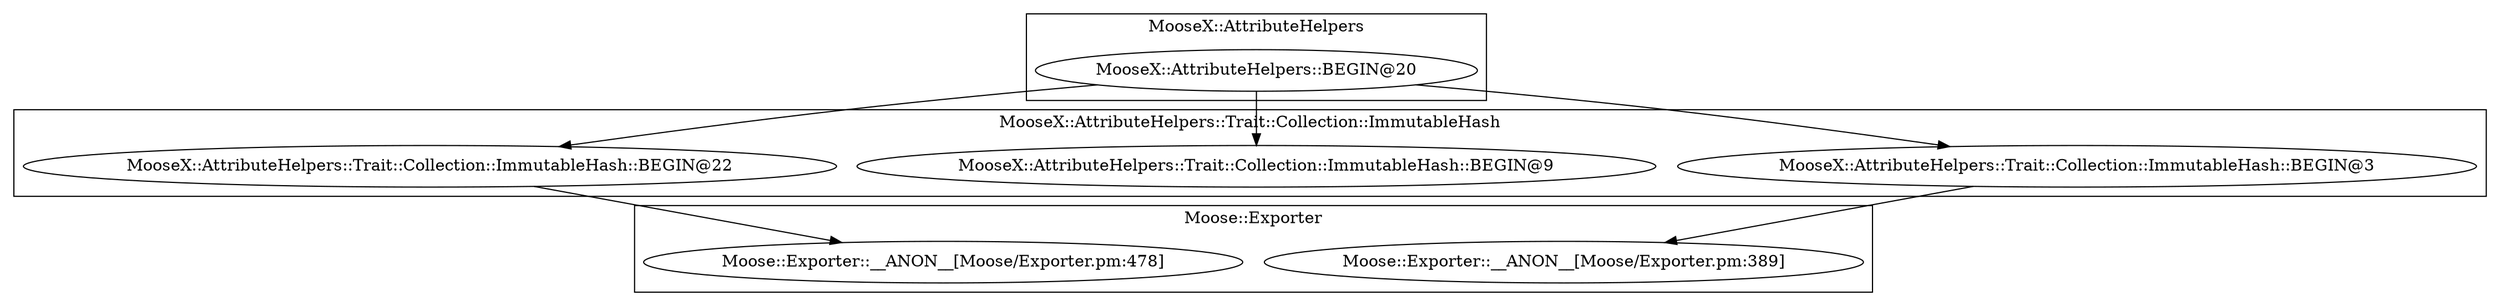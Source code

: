 digraph {
graph [overlap=false]
subgraph cluster_Moose_Exporter {
	label="Moose::Exporter";
	"Moose::Exporter::__ANON__[Moose/Exporter.pm:389]";
	"Moose::Exporter::__ANON__[Moose/Exporter.pm:478]";
}
subgraph cluster_MooseX_AttributeHelpers_Trait_Collection_ImmutableHash {
	label="MooseX::AttributeHelpers::Trait::Collection::ImmutableHash";
	"MooseX::AttributeHelpers::Trait::Collection::ImmutableHash::BEGIN@3";
	"MooseX::AttributeHelpers::Trait::Collection::ImmutableHash::BEGIN@9";
	"MooseX::AttributeHelpers::Trait::Collection::ImmutableHash::BEGIN@22";
}
subgraph cluster_MooseX_AttributeHelpers {
	label="MooseX::AttributeHelpers";
	"MooseX::AttributeHelpers::BEGIN@20";
}
"MooseX::AttributeHelpers::Trait::Collection::ImmutableHash::BEGIN@22" -> "Moose::Exporter::__ANON__[Moose/Exporter.pm:478]";
"MooseX::AttributeHelpers::BEGIN@20" -> "MooseX::AttributeHelpers::Trait::Collection::ImmutableHash::BEGIN@22";
"MooseX::AttributeHelpers::BEGIN@20" -> "MooseX::AttributeHelpers::Trait::Collection::ImmutableHash::BEGIN@3";
"MooseX::AttributeHelpers::BEGIN@20" -> "MooseX::AttributeHelpers::Trait::Collection::ImmutableHash::BEGIN@9";
"MooseX::AttributeHelpers::Trait::Collection::ImmutableHash::BEGIN@3" -> "Moose::Exporter::__ANON__[Moose/Exporter.pm:389]";
}
